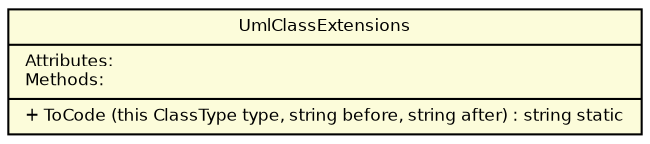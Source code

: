 digraph "MenuItem"
{
  edge [fontname="Helvetica",fontsize="8",labelfontname="Helvetica",labelfontsize="8"];
  node [fontname="Helvetica",fontsize="8",shape=record];
Box_UmlClassExtensions [label="{UmlClassExtensions\n|Attributes:\lMethods:\l|+ ToCode (this ClassType type, string before, string after) : string static\l}",height=0.2,width=0.4,color="black", fillcolor="#fcfcda",style="filled" fontcolor="black"];

}
